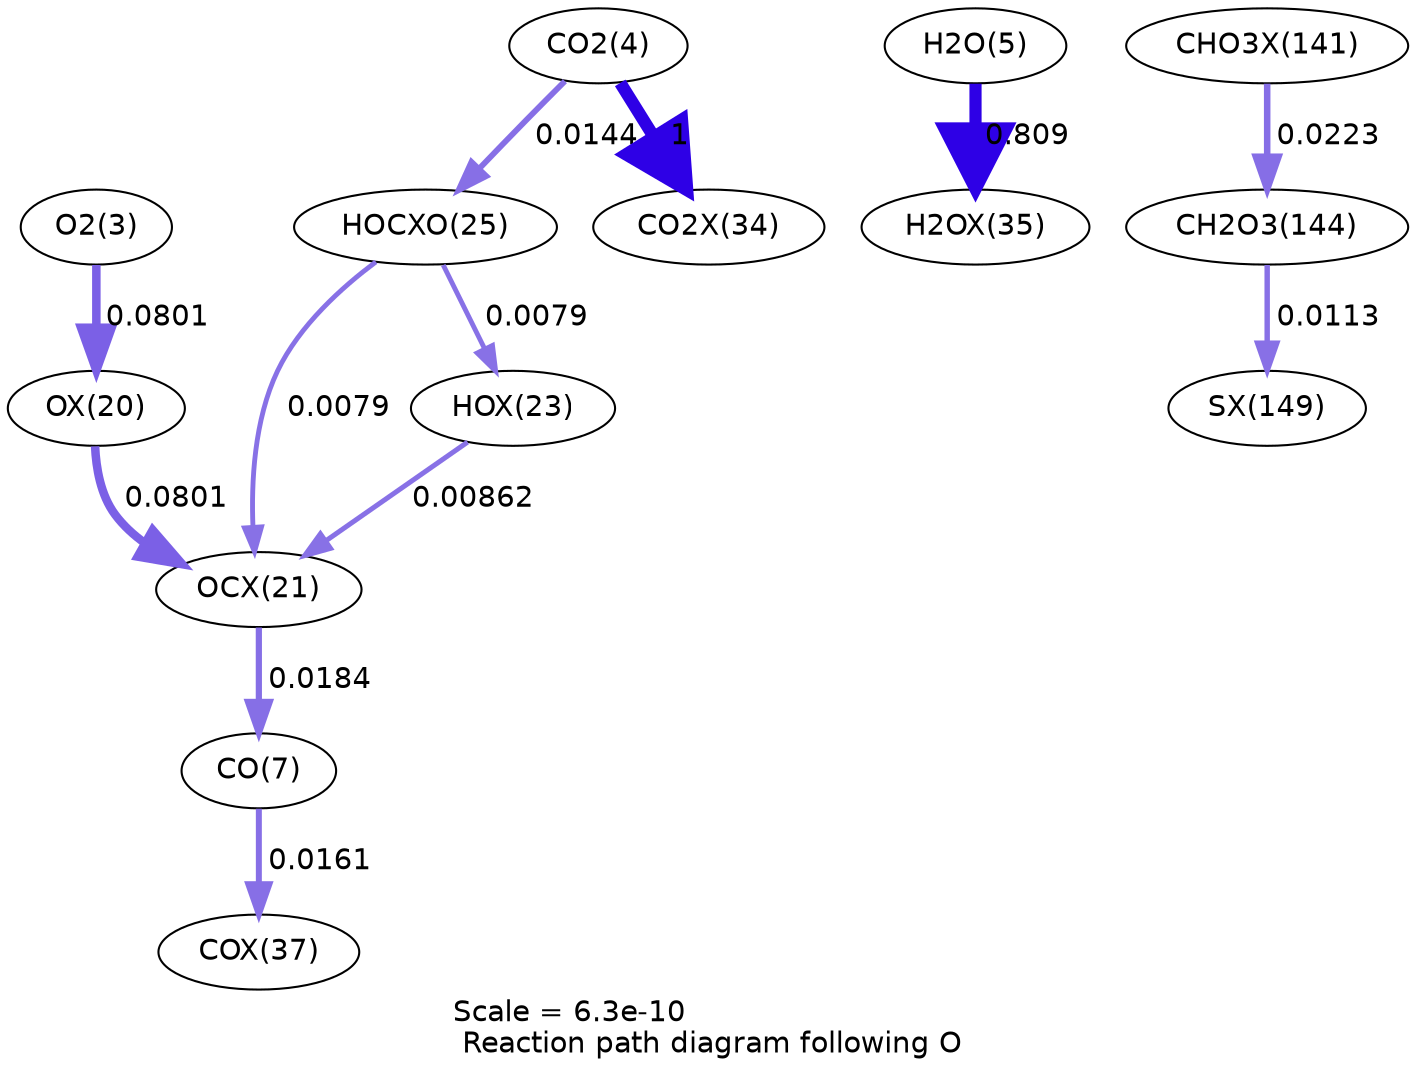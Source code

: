 digraph reaction_paths {
center=1;
s5 -> s24[fontname="Helvetica", penwidth=4.09, arrowsize=2.05, color="0.7, 0.58, 0.9"
, label=" 0.0801"];
s24 -> s25[fontname="Helvetica", penwidth=4.09, arrowsize=2.05, color="0.7, 0.58, 0.9"
, label=" 0.0801"];
s27 -> s25[fontname="Helvetica", penwidth=2.41, arrowsize=1.21, color="0.7, 0.509, 0.9"
, label=" 0.00862"];
s29 -> s27[fontname="Helvetica", penwidth=2.34, arrowsize=1.17, color="0.7, 0.508, 0.9"
, label=" 0.0079"];
s7 -> s34[fontname="Helvetica", penwidth=5.84, arrowsize=2.92, color="0.7, 1.31, 0.9"
, label=" 0.809"];
s25 -> s9[fontname="Helvetica", penwidth=2.98, arrowsize=1.49, color="0.7, 0.518, 0.9"
, label=" 0.0184"];
s9 -> s36[fontname="Helvetica", penwidth=2.88, arrowsize=1.44, color="0.7, 0.516, 0.9"
, label=" 0.0161"];
s29 -> s25[fontname="Helvetica", penwidth=2.34, arrowsize=1.17, color="0.7, 0.508, 0.9"
, label=" 0.0079"];
s6 -> s29[fontname="Helvetica", penwidth=2.8, arrowsize=1.4, color="0.7, 0.514, 0.9"
, label=" 0.0144"];
s6 -> s33[fontname="Helvetica", penwidth=6, arrowsize=3, color="0.7, 1.5, 0.9"
, label=" 1"];
s21 -> s40[fontname="Helvetica", penwidth=2.61, arrowsize=1.31, color="0.7, 0.511, 0.9"
, label=" 0.0113"];
s39 -> s21[fontname="Helvetica", penwidth=3.13, arrowsize=1.56, color="0.7, 0.522, 0.9"
, label=" 0.0223"];
s5 [ fontname="Helvetica", label="O2(3)"];
s6 [ fontname="Helvetica", label="CO2(4)"];
s7 [ fontname="Helvetica", label="H2O(5)"];
s9 [ fontname="Helvetica", label="CO(7)"];
s21 [ fontname="Helvetica", label="CH2O3(144)"];
s24 [ fontname="Helvetica", label="OX(20)"];
s25 [ fontname="Helvetica", label="OCX(21)"];
s27 [ fontname="Helvetica", label="HOX(23)"];
s29 [ fontname="Helvetica", label="HOCXO(25)"];
s33 [ fontname="Helvetica", label="CO2X(34)"];
s34 [ fontname="Helvetica", label="H2OX(35)"];
s36 [ fontname="Helvetica", label="COX(37)"];
s39 [ fontname="Helvetica", label="CHO3X(141)"];
s40 [ fontname="Helvetica", label="SX(149)"];
 label = "Scale = 6.3e-10\l Reaction path diagram following O";
 fontname = "Helvetica";
}
